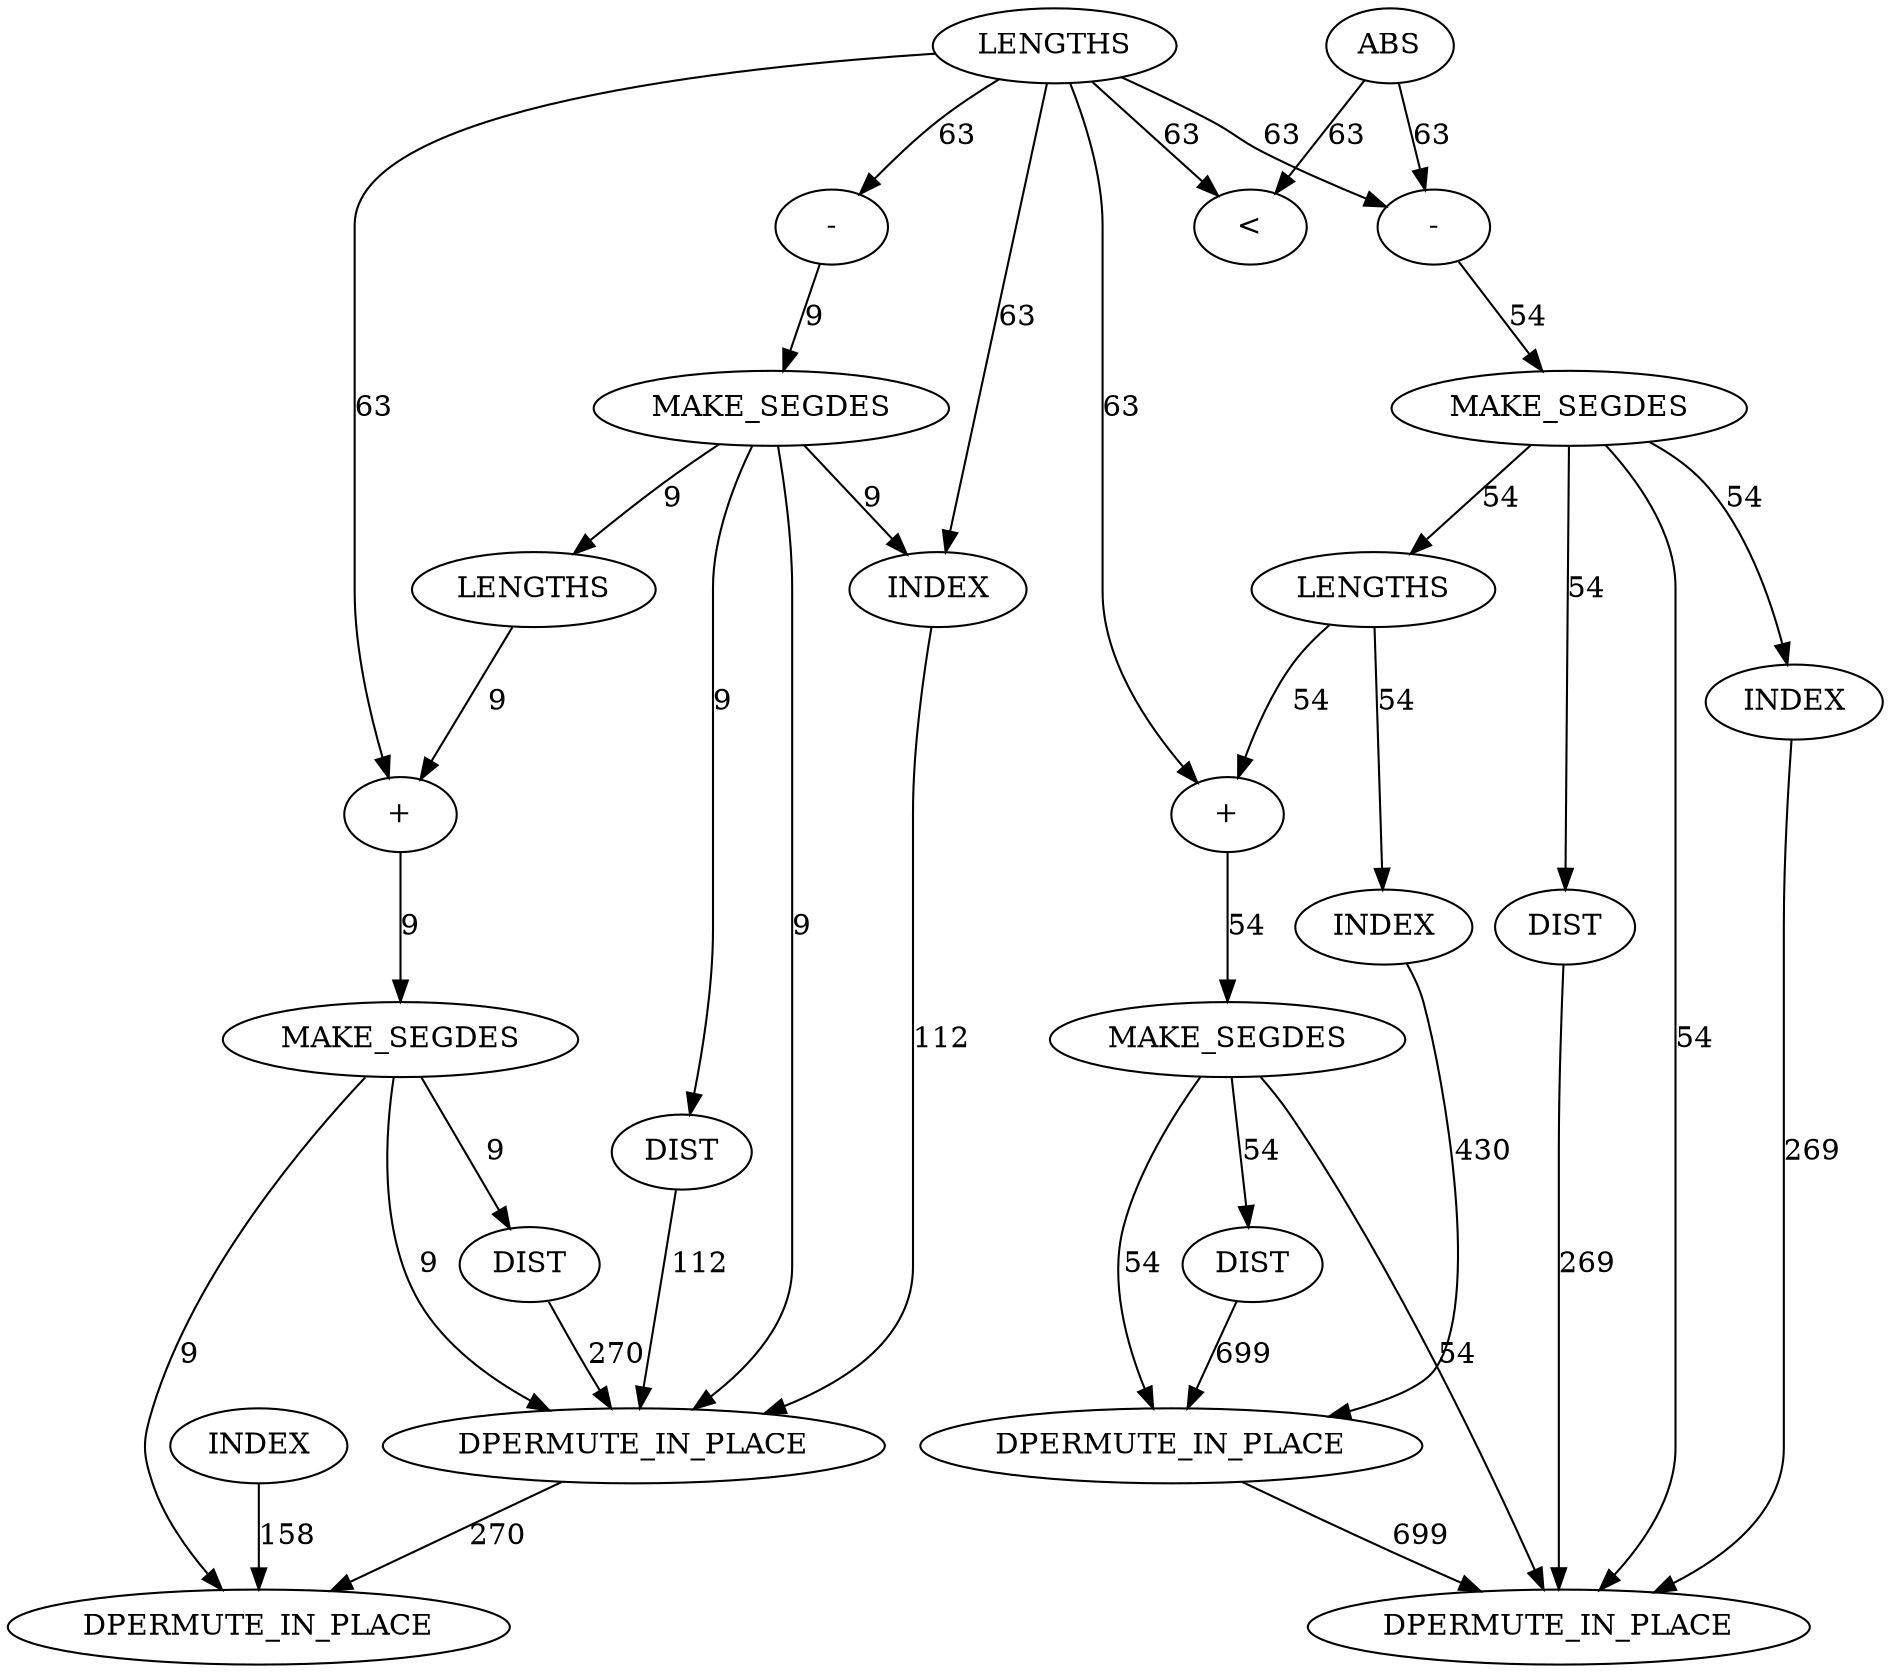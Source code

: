 digraph {
	cg_A_INST_13820 [label=MAKE_SEGDES cost=301]
	cg_A_INST_2741 [label="\<" cost=15429]
	cg_A_INST_13945 [label=DIST cost=1808]
	cg_A_INST_13923 [label=INDEX cost=14653]
	cg_A_INST_13939 [label=MAKE_SEGDES cost=1764]
	cg_A_INST_13864 [label=MAKE_SEGDES cost=343]
	cg_A_INST_16447 [label=DPERMUTE_IN_PLACE cost=7595]
	cg_A_INST_16444 [label=DPERMUTE_IN_PLACE cost=2278]
	cg_A_INST_13934 [label="+" cost=1892]
	cg_A_INST_16446 [label=DPERMUTE_IN_PLACE cost=17834]
	cg_A_INST_13870 [label=DIST cost=383]
	cg_A_INST_13911 [label=INDEX cost=13360]
	cg_A_INST_13848 [label=INDEX cost=1718]
	cg_A_INST_2751 [label="-" cost=343]
	cg_A_INST_2740 [label=ABS cost=4695]
	cg_A_INST_13858 [label=LENGTHS cost=218]
	cg_A_INST_2760 [label="-" cost=1886]
	cg_A_INST_13915 [label=LENGTHS cost=1891]
	cg_A_INST_13859 [label="+" cost=382]
	cg_A_INST_13826 [label=DIST cost=343]
	cg_A_INST_16445 [label=DPERMUTE_IN_PLACE cost=988]
	cg_A_INST_13901 [label=DIST cost=1888]
	cg_A_INST_13895 [label=MAKE_SEGDES cost=3570]
	cg_A_INST_13836 [label=INDEX cost=1590]
	cg_A_INST_13815 [label=LENGTHS cost=1819]
	cg_A_INST_13820 -> cg_A_INST_13826 [label=9 cost=9]
	cg_A_INST_13820 -> cg_A_INST_13848 [label=9 cost=9]
	cg_A_INST_13820 -> cg_A_INST_13858 [label=9 cost=9]
	cg_A_INST_13820 -> cg_A_INST_16444 [label=9 cost=9]
	cg_A_INST_13945 -> cg_A_INST_16446 [label=699 cost=699]
	cg_A_INST_13923 -> cg_A_INST_16446 [label=430 cost=430]
	cg_A_INST_13939 -> cg_A_INST_13945 [label=54 cost=54]
	cg_A_INST_13939 -> cg_A_INST_16446 [label=54 cost=54]
	cg_A_INST_13939 -> cg_A_INST_16447 [label=54 cost=54]
	cg_A_INST_13864 -> cg_A_INST_13870 [label=9 cost=9]
	cg_A_INST_13864 -> cg_A_INST_16444 [label=9 cost=9]
	cg_A_INST_13864 -> cg_A_INST_16445 [label=9 cost=9]
	cg_A_INST_16444 -> cg_A_INST_16445 [label=270 cost=270]
	cg_A_INST_13934 -> cg_A_INST_13939 [label=54 cost=54]
	cg_A_INST_16446 -> cg_A_INST_16447 [label=699 cost=699]
	cg_A_INST_13870 -> cg_A_INST_16444 [label=270 cost=270]
	cg_A_INST_13911 -> cg_A_INST_16447 [label=269 cost=269]
	cg_A_INST_13848 -> cg_A_INST_16444 [label=112 cost=112]
	cg_A_INST_2751 -> cg_A_INST_13820 [label=9 cost=9]
	cg_A_INST_2740 -> cg_A_INST_2741 [label=63 cost=63]
	cg_A_INST_2740 -> cg_A_INST_2760 [label=63 cost=63]
	cg_A_INST_13858 -> cg_A_INST_13859 [label=9 cost=9]
	cg_A_INST_2760 -> cg_A_INST_13895 [label=54 cost=54]
	cg_A_INST_13915 -> cg_A_INST_13923 [label=54 cost=54]
	cg_A_INST_13915 -> cg_A_INST_13934 [label=54 cost=54]
	cg_A_INST_13859 -> cg_A_INST_13864 [label=9 cost=9]
	cg_A_INST_13826 -> cg_A_INST_16444 [label=112 cost=112]
	cg_A_INST_13901 -> cg_A_INST_16447 [label=269 cost=269]
	cg_A_INST_13895 -> cg_A_INST_13901 [label=54 cost=54]
	cg_A_INST_13895 -> cg_A_INST_13911 [label=54 cost=54]
	cg_A_INST_13895 -> cg_A_INST_13915 [label=54 cost=54]
	cg_A_INST_13895 -> cg_A_INST_16447 [label=54 cost=54]
	cg_A_INST_13836 -> cg_A_INST_16445 [label=158 cost=158]
	cg_A_INST_13815 -> cg_A_INST_2741 [label=63 cost=63]
	cg_A_INST_13815 -> cg_A_INST_2751 [label=63 cost=63]
	cg_A_INST_13815 -> cg_A_INST_13848 [label=63 cost=63]
	cg_A_INST_13815 -> cg_A_INST_13859 [label=63 cost=63]
	cg_A_INST_13815 -> cg_A_INST_2760 [label=63 cost=63]
	cg_A_INST_13815 -> cg_A_INST_13934 [label=63 cost=63]
}
